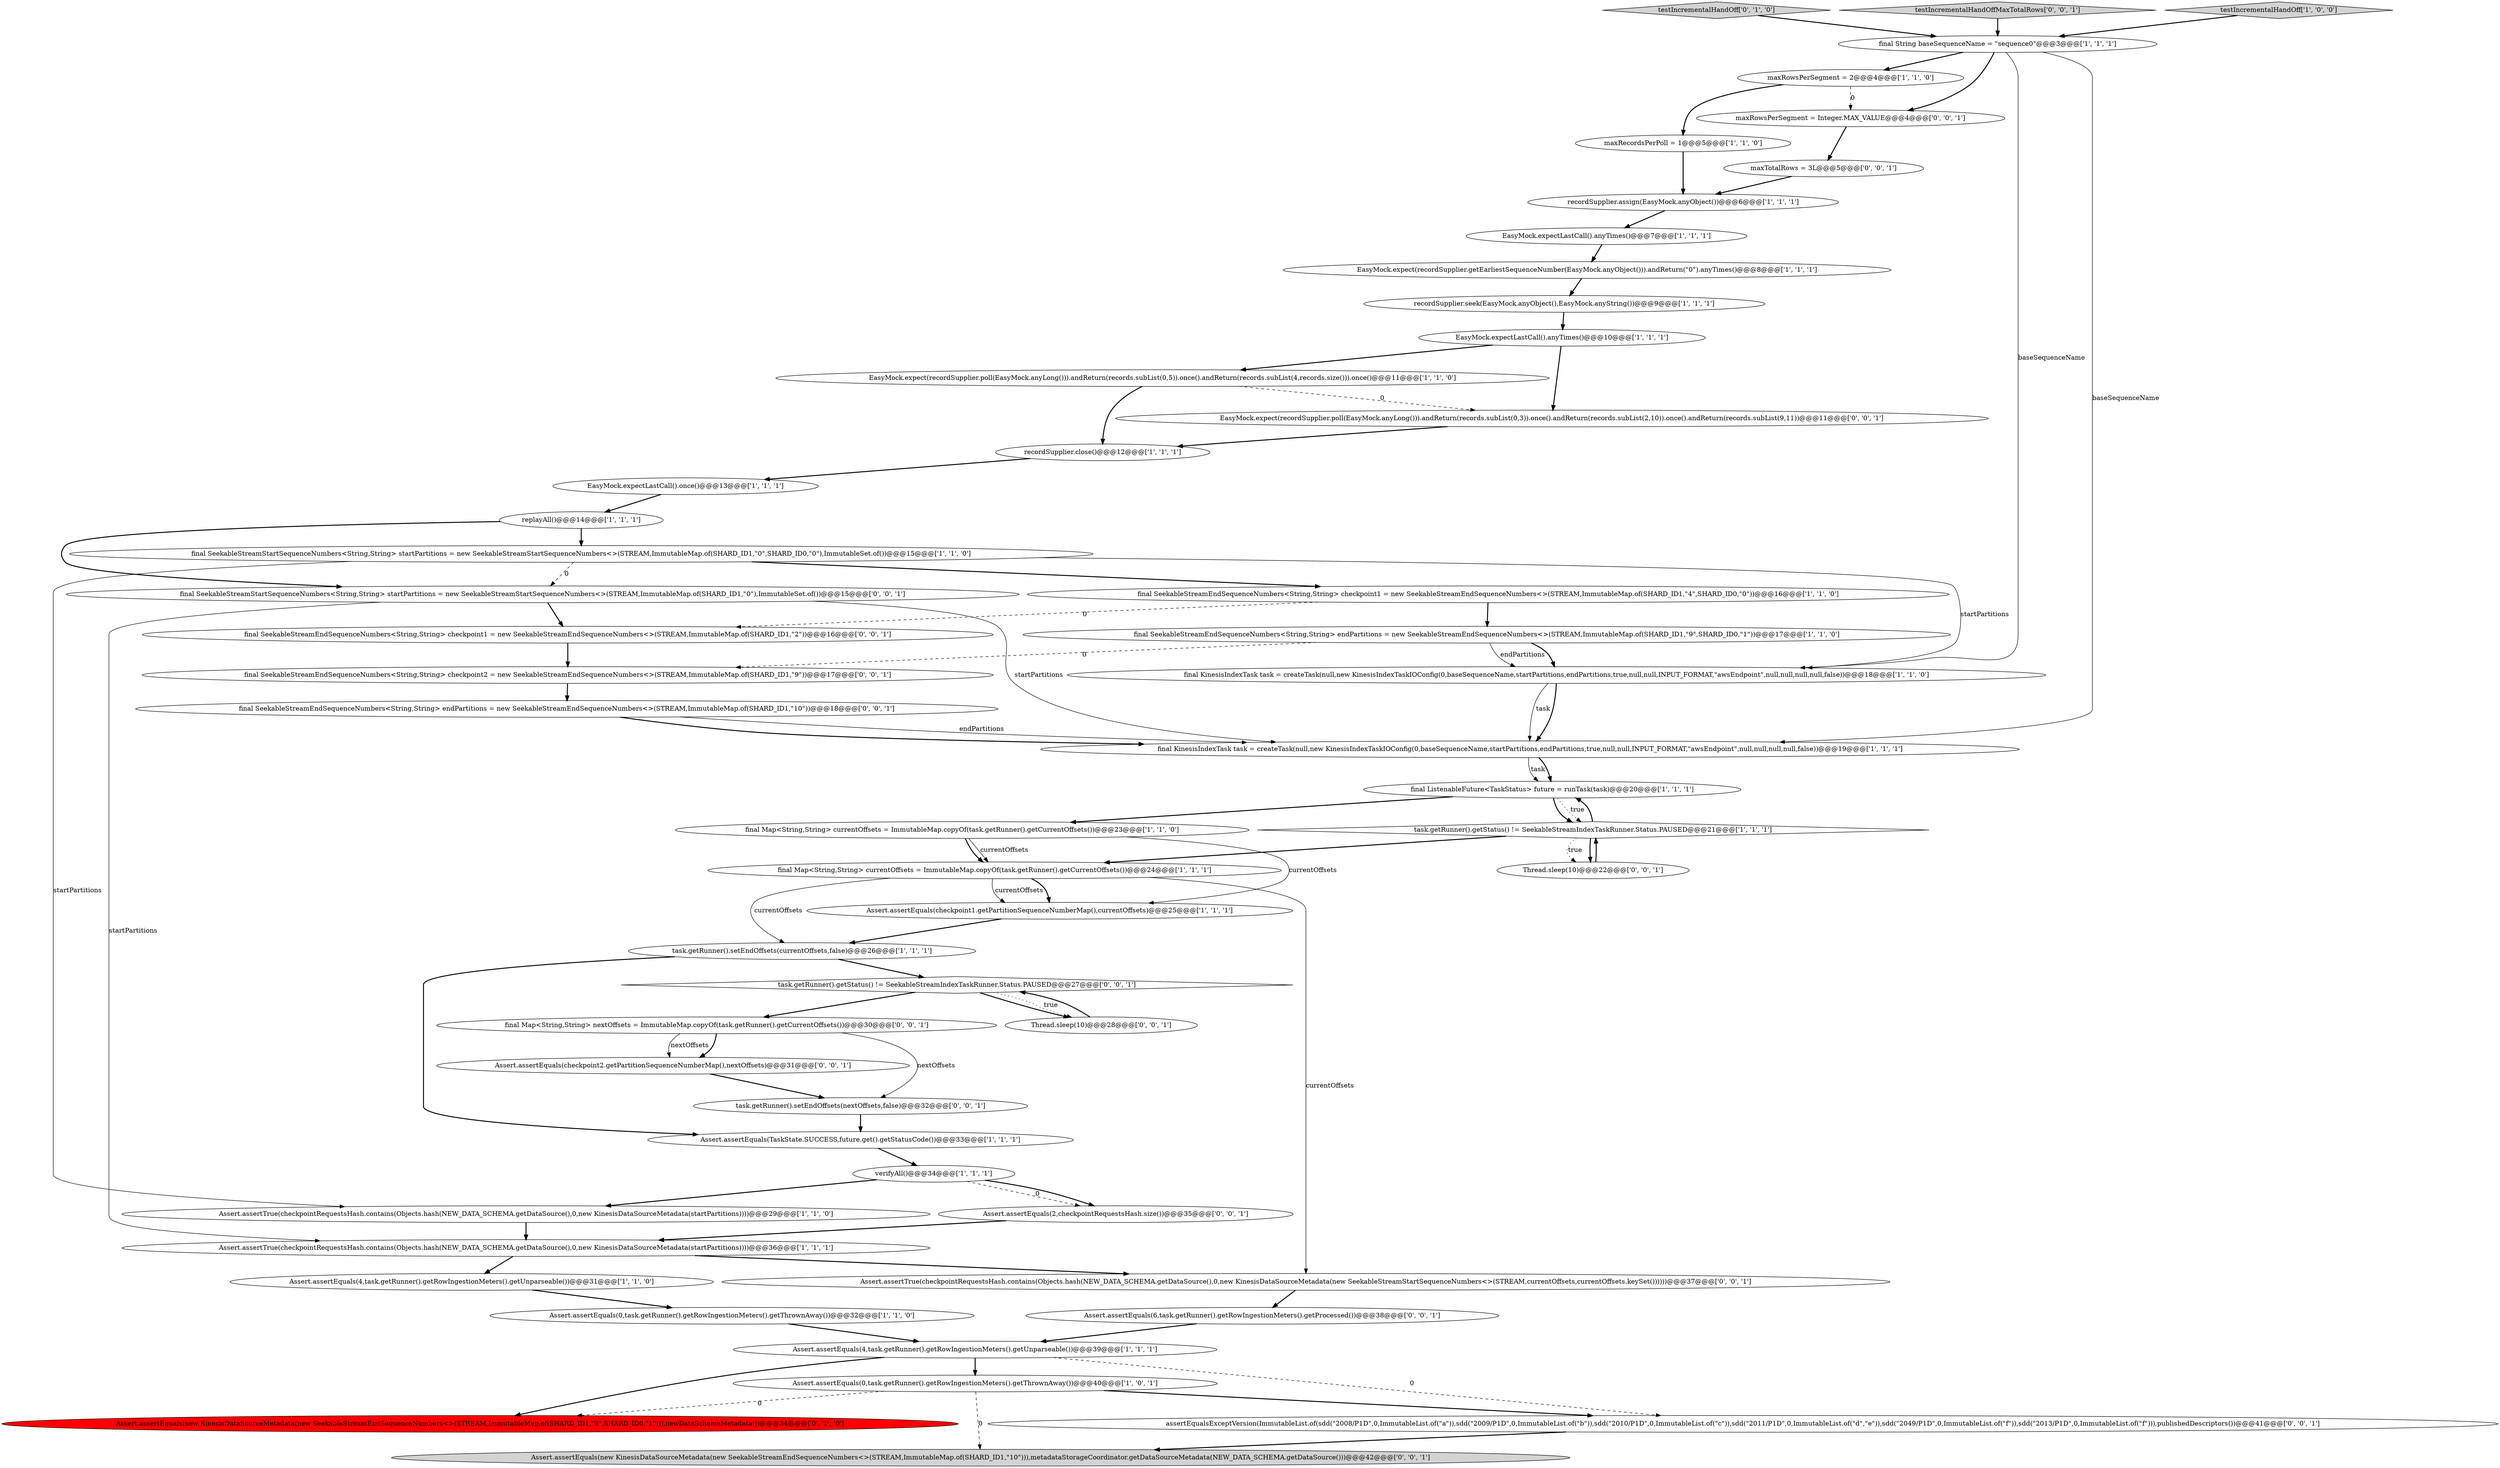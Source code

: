 digraph {
40 [style = filled, label = "final SeekableStreamStartSequenceNumbers<String,String> startPartitions = new SeekableStreamStartSequenceNumbers<>(STREAM,ImmutableMap.of(SHARD_ID1,\"0\"),ImmutableSet.of())@@@15@@@['0', '0', '1']", fillcolor = white, shape = ellipse image = "AAA0AAABBB3BBB"];
36 [style = filled, label = "Assert.assertEquals(new KinesisDataSourceMetadata(new SeekableStreamEndSequenceNumbers<>(STREAM,ImmutableMap.of(SHARD_ID1,\"10\"))),metadataStorageCoordinator.getDataSourceMetadata(NEW_DATA_SCHEMA.getDataSource()))@@@42@@@['0', '0', '1']", fillcolor = lightgray, shape = ellipse image = "AAA0AAABBB3BBB"];
5 [style = filled, label = "recordSupplier.close()@@@12@@@['1', '1', '1']", fillcolor = white, shape = ellipse image = "AAA0AAABBB1BBB"];
16 [style = filled, label = "Assert.assertEquals(4,task.getRunner().getRowIngestionMeters().getUnparseable())@@@31@@@['1', '1', '0']", fillcolor = white, shape = ellipse image = "AAA0AAABBB1BBB"];
1 [style = filled, label = "Assert.assertEquals(checkpoint1.getPartitionSequenceNumberMap(),currentOffsets)@@@25@@@['1', '1', '1']", fillcolor = white, shape = ellipse image = "AAA0AAABBB1BBB"];
23 [style = filled, label = "final Map<String,String> currentOffsets = ImmutableMap.copyOf(task.getRunner().getCurrentOffsets())@@@24@@@['1', '1', '1']", fillcolor = white, shape = ellipse image = "AAA0AAABBB1BBB"];
24 [style = filled, label = "task.getRunner().setEndOffsets(currentOffsets,false)@@@26@@@['1', '1', '1']", fillcolor = white, shape = ellipse image = "AAA0AAABBB1BBB"];
34 [style = filled, label = "final SeekableStreamEndSequenceNumbers<String,String> checkpoint2 = new SeekableStreamEndSequenceNumbers<>(STREAM,ImmutableMap.of(SHARD_ID1,\"9\"))@@@17@@@['0', '0', '1']", fillcolor = white, shape = ellipse image = "AAA0AAABBB3BBB"];
44 [style = filled, label = "task.getRunner().getStatus() != SeekableStreamIndexTaskRunner.Status.PAUSED@@@27@@@['0', '0', '1']", fillcolor = white, shape = diamond image = "AAA0AAABBB3BBB"];
35 [style = filled, label = "task.getRunner().setEndOffsets(nextOffsets,false)@@@32@@@['0', '0', '1']", fillcolor = white, shape = ellipse image = "AAA0AAABBB3BBB"];
49 [style = filled, label = "Thread.sleep(10)@@@22@@@['0', '0', '1']", fillcolor = white, shape = ellipse image = "AAA0AAABBB3BBB"];
7 [style = filled, label = "Assert.assertEquals(0,task.getRunner().getRowIngestionMeters().getThrownAway())@@@32@@@['1', '1', '0']", fillcolor = white, shape = ellipse image = "AAA0AAABBB1BBB"];
43 [style = filled, label = "Assert.assertEquals(checkpoint2.getPartitionSequenceNumberMap(),nextOffsets)@@@31@@@['0', '0', '1']", fillcolor = white, shape = ellipse image = "AAA0AAABBB3BBB"];
4 [style = filled, label = "Assert.assertEquals(TaskState.SUCCESS,future.get().getStatusCode())@@@33@@@['1', '1', '1']", fillcolor = white, shape = ellipse image = "AAA0AAABBB1BBB"];
9 [style = filled, label = "final SeekableStreamStartSequenceNumbers<String,String> startPartitions = new SeekableStreamStartSequenceNumbers<>(STREAM,ImmutableMap.of(SHARD_ID1,\"0\",SHARD_ID0,\"0\"),ImmutableSet.of())@@@15@@@['1', '1', '0']", fillcolor = white, shape = ellipse image = "AAA0AAABBB1BBB"];
38 [style = filled, label = "Assert.assertTrue(checkpointRequestsHash.contains(Objects.hash(NEW_DATA_SCHEMA.getDataSource(),0,new KinesisDataSourceMetadata(new SeekableStreamStartSequenceNumbers<>(STREAM,currentOffsets,currentOffsets.keySet())))))@@@37@@@['0', '0', '1']", fillcolor = white, shape = ellipse image = "AAA0AAABBB3BBB"];
32 [style = filled, label = "testIncrementalHandOff['0', '1', '0']", fillcolor = lightgray, shape = diamond image = "AAA0AAABBB2BBB"];
33 [style = filled, label = "Assert.assertEquals(new KinesisDataSourceMetadata(new SeekableStreamEndSequenceNumbers<>(STREAM,ImmutableMap.of(SHARD_ID1,\"9\",SHARD_ID0,\"1\"))),newDataSchemaMetadata())@@@34@@@['0', '1', '0']", fillcolor = red, shape = ellipse image = "AAA1AAABBB2BBB"];
39 [style = filled, label = "maxRowsPerSegment = Integer.MAX_VALUE@@@4@@@['0', '0', '1']", fillcolor = white, shape = ellipse image = "AAA0AAABBB3BBB"];
2 [style = filled, label = "replayAll()@@@14@@@['1', '1', '1']", fillcolor = white, shape = ellipse image = "AAA0AAABBB1BBB"];
25 [style = filled, label = "final String baseSequenceName = \"sequence0\"@@@3@@@['1', '1', '1']", fillcolor = white, shape = ellipse image = "AAA0AAABBB1BBB"];
48 [style = filled, label = "final Map<String,String> nextOffsets = ImmutableMap.copyOf(task.getRunner().getCurrentOffsets())@@@30@@@['0', '0', '1']", fillcolor = white, shape = ellipse image = "AAA0AAABBB3BBB"];
37 [style = filled, label = "testIncrementalHandOffMaxTotalRows['0', '0', '1']", fillcolor = lightgray, shape = diamond image = "AAA0AAABBB3BBB"];
0 [style = filled, label = "final SeekableStreamEndSequenceNumbers<String,String> endPartitions = new SeekableStreamEndSequenceNumbers<>(STREAM,ImmutableMap.of(SHARD_ID1,\"9\",SHARD_ID0,\"1\"))@@@17@@@['1', '1', '0']", fillcolor = white, shape = ellipse image = "AAA0AAABBB1BBB"];
14 [style = filled, label = "EasyMock.expectLastCall().anyTimes()@@@7@@@['1', '1', '1']", fillcolor = white, shape = ellipse image = "AAA0AAABBB1BBB"];
45 [style = filled, label = "Assert.assertEquals(2,checkpointRequestsHash.size())@@@35@@@['0', '0', '1']", fillcolor = white, shape = ellipse image = "AAA0AAABBB3BBB"];
19 [style = filled, label = "verifyAll()@@@34@@@['1', '1', '1']", fillcolor = white, shape = ellipse image = "AAA0AAABBB1BBB"];
26 [style = filled, label = "Assert.assertEquals(0,task.getRunner().getRowIngestionMeters().getThrownAway())@@@40@@@['1', '0', '1']", fillcolor = white, shape = ellipse image = "AAA0AAABBB1BBB"];
41 [style = filled, label = "maxTotalRows = 3L@@@5@@@['0', '0', '1']", fillcolor = white, shape = ellipse image = "AAA0AAABBB3BBB"];
42 [style = filled, label = "final SeekableStreamEndSequenceNumbers<String,String> endPartitions = new SeekableStreamEndSequenceNumbers<>(STREAM,ImmutableMap.of(SHARD_ID1,\"10\"))@@@18@@@['0', '0', '1']", fillcolor = white, shape = ellipse image = "AAA0AAABBB3BBB"];
30 [style = filled, label = "final Map<String,String> currentOffsets = ImmutableMap.copyOf(task.getRunner().getCurrentOffsets())@@@23@@@['1', '1', '0']", fillcolor = white, shape = ellipse image = "AAA0AAABBB1BBB"];
52 [style = filled, label = "EasyMock.expect(recordSupplier.poll(EasyMock.anyLong())).andReturn(records.subList(0,3)).once().andReturn(records.subList(2,10)).once().andReturn(records.subList(9,11))@@@11@@@['0', '0', '1']", fillcolor = white, shape = ellipse image = "AAA0AAABBB3BBB"];
22 [style = filled, label = "final ListenableFuture<TaskStatus> future = runTask(task)@@@20@@@['1', '1', '1']", fillcolor = white, shape = ellipse image = "AAA0AAABBB1BBB"];
50 [style = filled, label = "Assert.assertEquals(6,task.getRunner().getRowIngestionMeters().getProcessed())@@@38@@@['0', '0', '1']", fillcolor = white, shape = ellipse image = "AAA0AAABBB3BBB"];
20 [style = filled, label = "final SeekableStreamEndSequenceNumbers<String,String> checkpoint1 = new SeekableStreamEndSequenceNumbers<>(STREAM,ImmutableMap.of(SHARD_ID1,\"4\",SHARD_ID0,\"0\"))@@@16@@@['1', '1', '0']", fillcolor = white, shape = ellipse image = "AAA0AAABBB1BBB"];
47 [style = filled, label = "final SeekableStreamEndSequenceNumbers<String,String> checkpoint1 = new SeekableStreamEndSequenceNumbers<>(STREAM,ImmutableMap.of(SHARD_ID1,\"2\"))@@@16@@@['0', '0', '1']", fillcolor = white, shape = ellipse image = "AAA0AAABBB3BBB"];
12 [style = filled, label = "EasyMock.expectLastCall().anyTimes()@@@10@@@['1', '1', '1']", fillcolor = white, shape = ellipse image = "AAA0AAABBB1BBB"];
17 [style = filled, label = "recordSupplier.assign(EasyMock.anyObject())@@@6@@@['1', '1', '1']", fillcolor = white, shape = ellipse image = "AAA0AAABBB1BBB"];
11 [style = filled, label = "task.getRunner().getStatus() != SeekableStreamIndexTaskRunner.Status.PAUSED@@@21@@@['1', '1', '1']", fillcolor = white, shape = diamond image = "AAA0AAABBB1BBB"];
3 [style = filled, label = "Assert.assertEquals(4,task.getRunner().getRowIngestionMeters().getUnparseable())@@@39@@@['1', '1', '1']", fillcolor = white, shape = ellipse image = "AAA0AAABBB1BBB"];
6 [style = filled, label = "Assert.assertTrue(checkpointRequestsHash.contains(Objects.hash(NEW_DATA_SCHEMA.getDataSource(),0,new KinesisDataSourceMetadata(startPartitions))))@@@29@@@['1', '1', '0']", fillcolor = white, shape = ellipse image = "AAA0AAABBB1BBB"];
10 [style = filled, label = "EasyMock.expectLastCall().once()@@@13@@@['1', '1', '1']", fillcolor = white, shape = ellipse image = "AAA0AAABBB1BBB"];
46 [style = filled, label = "assertEqualsExceptVersion(ImmutableList.of(sdd(\"2008/P1D\",0,ImmutableList.of(\"a\")),sdd(\"2009/P1D\",0,ImmutableList.of(\"b\")),sdd(\"2010/P1D\",0,ImmutableList.of(\"c\")),sdd(\"2011/P1D\",0,ImmutableList.of(\"d\",\"e\")),sdd(\"2049/P1D\",0,ImmutableList.of(\"f\")),sdd(\"2013/P1D\",0,ImmutableList.of(\"f\"))),publishedDescriptors())@@@41@@@['0', '0', '1']", fillcolor = white, shape = ellipse image = "AAA0AAABBB3BBB"];
51 [style = filled, label = "Thread.sleep(10)@@@28@@@['0', '0', '1']", fillcolor = white, shape = ellipse image = "AAA0AAABBB3BBB"];
29 [style = filled, label = "EasyMock.expect(recordSupplier.getEarliestSequenceNumber(EasyMock.anyObject())).andReturn(\"0\").anyTimes()@@@8@@@['1', '1', '1']", fillcolor = white, shape = ellipse image = "AAA0AAABBB1BBB"];
13 [style = filled, label = "Assert.assertTrue(checkpointRequestsHash.contains(Objects.hash(NEW_DATA_SCHEMA.getDataSource(),0,new KinesisDataSourceMetadata(startPartitions))))@@@36@@@['1', '1', '1']", fillcolor = white, shape = ellipse image = "AAA0AAABBB1BBB"];
15 [style = filled, label = "testIncrementalHandOff['1', '0', '0']", fillcolor = lightgray, shape = diamond image = "AAA0AAABBB1BBB"];
21 [style = filled, label = "maxRecordsPerPoll = 1@@@5@@@['1', '1', '0']", fillcolor = white, shape = ellipse image = "AAA0AAABBB1BBB"];
8 [style = filled, label = "final KinesisIndexTask task = createTask(null,new KinesisIndexTaskIOConfig(0,baseSequenceName,startPartitions,endPartitions,true,null,null,INPUT_FORMAT,\"awsEndpoint\",null,null,null,null,false))@@@19@@@['1', '1', '1']", fillcolor = white, shape = ellipse image = "AAA0AAABBB1BBB"];
28 [style = filled, label = "maxRowsPerSegment = 2@@@4@@@['1', '1', '0']", fillcolor = white, shape = ellipse image = "AAA0AAABBB1BBB"];
31 [style = filled, label = "recordSupplier.seek(EasyMock.anyObject(),EasyMock.anyString())@@@9@@@['1', '1', '1']", fillcolor = white, shape = ellipse image = "AAA0AAABBB1BBB"];
27 [style = filled, label = "EasyMock.expect(recordSupplier.poll(EasyMock.anyLong())).andReturn(records.subList(0,5)).once().andReturn(records.subList(4,records.size())).once()@@@11@@@['1', '1', '0']", fillcolor = white, shape = ellipse image = "AAA0AAABBB1BBB"];
18 [style = filled, label = "final KinesisIndexTask task = createTask(null,new KinesisIndexTaskIOConfig(0,baseSequenceName,startPartitions,endPartitions,true,null,null,INPUT_FORMAT,\"awsEndpoint\",null,null,null,null,false))@@@18@@@['1', '1', '0']", fillcolor = white, shape = ellipse image = "AAA0AAABBB1BBB"];
9->6 [style = solid, label="startPartitions"];
15->25 [style = bold, label=""];
20->0 [style = bold, label=""];
16->7 [style = bold, label=""];
28->39 [style = dashed, label="0"];
25->8 [style = solid, label="baseSequenceName"];
22->30 [style = bold, label=""];
0->18 [style = solid, label="endPartitions"];
38->50 [style = bold, label=""];
44->51 [style = bold, label=""];
28->21 [style = bold, label=""];
25->18 [style = solid, label="baseSequenceName"];
43->35 [style = bold, label=""];
17->14 [style = bold, label=""];
48->43 [style = bold, label=""];
8->22 [style = solid, label="task"];
40->47 [style = bold, label=""];
32->25 [style = bold, label=""];
0->34 [style = dashed, label="0"];
23->1 [style = solid, label="currentOffsets"];
27->5 [style = bold, label=""];
47->34 [style = bold, label=""];
20->47 [style = dashed, label="0"];
26->46 [style = bold, label=""];
5->10 [style = bold, label=""];
25->28 [style = bold, label=""];
4->19 [style = bold, label=""];
24->44 [style = bold, label=""];
51->44 [style = bold, label=""];
50->3 [style = bold, label=""];
26->33 [style = dashed, label="0"];
23->38 [style = solid, label="currentOffsets"];
46->36 [style = bold, label=""];
34->42 [style = bold, label=""];
3->33 [style = bold, label=""];
2->9 [style = bold, label=""];
19->45 [style = dashed, label="0"];
19->6 [style = bold, label=""];
13->16 [style = bold, label=""];
8->22 [style = bold, label=""];
52->5 [style = bold, label=""];
18->8 [style = solid, label="task"];
39->41 [style = bold, label=""];
10->2 [style = bold, label=""];
22->11 [style = bold, label=""];
25->39 [style = bold, label=""];
37->25 [style = bold, label=""];
42->8 [style = bold, label=""];
3->26 [style = bold, label=""];
3->46 [style = dashed, label="0"];
9->20 [style = bold, label=""];
30->23 [style = solid, label="currentOffsets"];
31->12 [style = bold, label=""];
44->51 [style = dotted, label="true"];
11->49 [style = dotted, label="true"];
19->45 [style = bold, label=""];
40->8 [style = solid, label="startPartitions"];
6->13 [style = bold, label=""];
23->24 [style = solid, label="currentOffsets"];
14->29 [style = bold, label=""];
11->22 [style = bold, label=""];
0->18 [style = bold, label=""];
18->8 [style = bold, label=""];
49->11 [style = bold, label=""];
12->27 [style = bold, label=""];
11->49 [style = bold, label=""];
40->13 [style = solid, label="startPartitions"];
42->8 [style = solid, label="endPartitions"];
9->18 [style = solid, label="startPartitions"];
29->31 [style = bold, label=""];
30->23 [style = bold, label=""];
22->11 [style = dotted, label="true"];
45->13 [style = bold, label=""];
2->40 [style = bold, label=""];
35->4 [style = bold, label=""];
7->3 [style = bold, label=""];
41->17 [style = bold, label=""];
24->4 [style = bold, label=""];
9->40 [style = dashed, label="0"];
1->24 [style = bold, label=""];
44->48 [style = bold, label=""];
48->43 [style = solid, label="nextOffsets"];
23->1 [style = bold, label=""];
12->52 [style = bold, label=""];
13->38 [style = bold, label=""];
27->52 [style = dashed, label="0"];
26->36 [style = dashed, label="0"];
48->35 [style = solid, label="nextOffsets"];
11->23 [style = bold, label=""];
21->17 [style = bold, label=""];
30->1 [style = solid, label="currentOffsets"];
}
